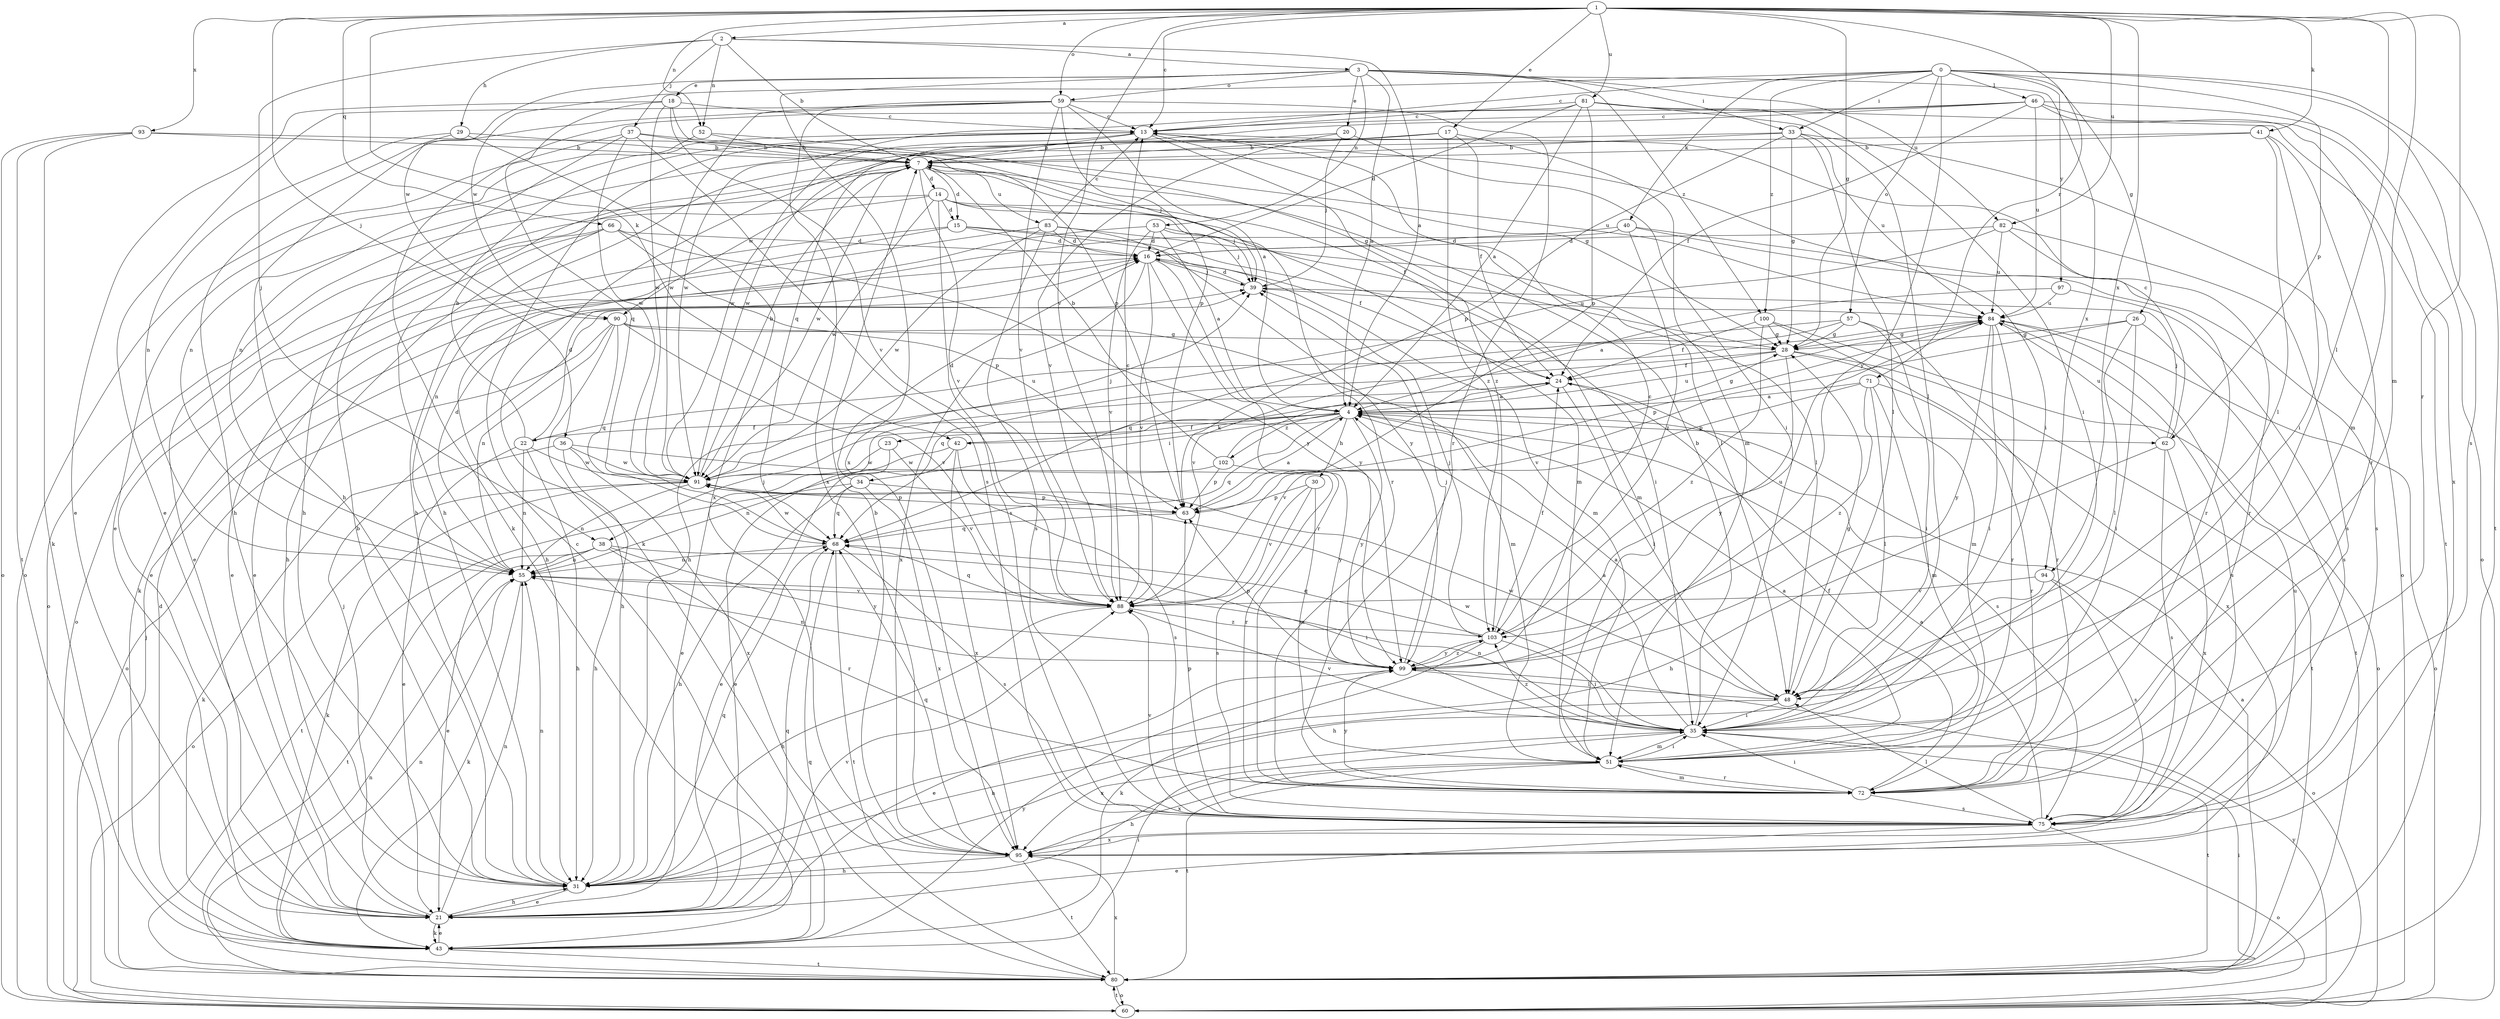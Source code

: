 strict digraph  {
0;
1;
2;
3;
4;
7;
13;
14;
15;
16;
17;
18;
20;
21;
22;
23;
24;
26;
28;
29;
30;
31;
33;
34;
35;
36;
37;
38;
39;
40;
41;
42;
43;
46;
48;
51;
52;
53;
55;
57;
59;
60;
62;
63;
66;
68;
71;
72;
75;
80;
81;
82;
83;
84;
88;
90;
91;
93;
94;
95;
97;
99;
100;
102;
103;
0 -> 13  [label=c];
0 -> 26  [label=g];
0 -> 33  [label=i];
0 -> 40  [label=k];
0 -> 46  [label=l];
0 -> 57  [label=o];
0 -> 62  [label=p];
0 -> 75  [label=s];
0 -> 80  [label=t];
0 -> 90  [label=w];
0 -> 97  [label=y];
0 -> 99  [label=y];
0 -> 100  [label=z];
1 -> 2  [label=a];
1 -> 13  [label=c];
1 -> 17  [label=e];
1 -> 28  [label=g];
1 -> 36  [label=j];
1 -> 41  [label=k];
1 -> 42  [label=k];
1 -> 48  [label=l];
1 -> 51  [label=m];
1 -> 52  [label=n];
1 -> 59  [label=o];
1 -> 66  [label=q];
1 -> 71  [label=r];
1 -> 72  [label=r];
1 -> 81  [label=u];
1 -> 82  [label=u];
1 -> 88  [label=v];
1 -> 93  [label=x];
1 -> 94  [label=x];
2 -> 3  [label=a];
2 -> 4  [label=a];
2 -> 7  [label=b];
2 -> 29  [label=h];
2 -> 37  [label=j];
2 -> 38  [label=j];
2 -> 52  [label=n];
3 -> 4  [label=a];
3 -> 18  [label=e];
3 -> 20  [label=e];
3 -> 33  [label=i];
3 -> 53  [label=n];
3 -> 59  [label=o];
3 -> 82  [label=u];
3 -> 90  [label=w];
3 -> 94  [label=x];
3 -> 95  [label=x];
3 -> 100  [label=z];
4 -> 22  [label=f];
4 -> 23  [label=f];
4 -> 28  [label=g];
4 -> 30  [label=h];
4 -> 34  [label=i];
4 -> 38  [label=j];
4 -> 42  [label=k];
4 -> 62  [label=p];
4 -> 68  [label=q];
4 -> 99  [label=y];
4 -> 102  [label=z];
7 -> 14  [label=d];
7 -> 15  [label=d];
7 -> 24  [label=f];
7 -> 72  [label=r];
7 -> 83  [label=u];
7 -> 88  [label=v];
7 -> 90  [label=w];
7 -> 91  [label=w];
13 -> 7  [label=b];
13 -> 28  [label=g];
13 -> 31  [label=h];
13 -> 35  [label=i];
13 -> 55  [label=n];
13 -> 91  [label=w];
13 -> 103  [label=z];
14 -> 15  [label=d];
14 -> 21  [label=e];
14 -> 39  [label=j];
14 -> 48  [label=l];
14 -> 51  [label=m];
14 -> 60  [label=o];
14 -> 75  [label=s];
14 -> 91  [label=w];
15 -> 16  [label=d];
15 -> 21  [label=e];
15 -> 24  [label=f];
15 -> 35  [label=i];
15 -> 43  [label=k];
16 -> 39  [label=j];
16 -> 51  [label=m];
16 -> 72  [label=r];
16 -> 88  [label=v];
16 -> 95  [label=x];
16 -> 99  [label=y];
17 -> 7  [label=b];
17 -> 24  [label=f];
17 -> 51  [label=m];
17 -> 55  [label=n];
17 -> 91  [label=w];
17 -> 103  [label=z];
18 -> 13  [label=c];
18 -> 21  [label=e];
18 -> 63  [label=p];
18 -> 68  [label=q];
18 -> 88  [label=v];
18 -> 91  [label=w];
20 -> 7  [label=b];
20 -> 35  [label=i];
20 -> 39  [label=j];
20 -> 88  [label=v];
21 -> 31  [label=h];
21 -> 39  [label=j];
21 -> 43  [label=k];
21 -> 55  [label=n];
21 -> 68  [label=q];
21 -> 88  [label=v];
22 -> 7  [label=b];
22 -> 16  [label=d];
22 -> 21  [label=e];
22 -> 31  [label=h];
22 -> 55  [label=n];
22 -> 84  [label=u];
22 -> 91  [label=w];
23 -> 21  [label=e];
23 -> 88  [label=v];
23 -> 91  [label=w];
24 -> 4  [label=a];
24 -> 21  [label=e];
24 -> 48  [label=l];
24 -> 75  [label=s];
26 -> 28  [label=g];
26 -> 35  [label=i];
26 -> 48  [label=l];
26 -> 80  [label=t];
26 -> 88  [label=v];
28 -> 24  [label=f];
28 -> 68  [label=q];
28 -> 80  [label=t];
28 -> 95  [label=x];
28 -> 99  [label=y];
29 -> 7  [label=b];
29 -> 31  [label=h];
29 -> 55  [label=n];
29 -> 95  [label=x];
30 -> 51  [label=m];
30 -> 63  [label=p];
30 -> 75  [label=s];
30 -> 88  [label=v];
31 -> 7  [label=b];
31 -> 21  [label=e];
31 -> 55  [label=n];
31 -> 68  [label=q];
33 -> 7  [label=b];
33 -> 28  [label=g];
33 -> 31  [label=h];
33 -> 48  [label=l];
33 -> 60  [label=o];
33 -> 63  [label=p];
33 -> 84  [label=u];
34 -> 16  [label=d];
34 -> 31  [label=h];
34 -> 63  [label=p];
34 -> 68  [label=q];
34 -> 80  [label=t];
34 -> 95  [label=x];
35 -> 4  [label=a];
35 -> 7  [label=b];
35 -> 51  [label=m];
35 -> 55  [label=n];
35 -> 80  [label=t];
35 -> 88  [label=v];
35 -> 91  [label=w];
35 -> 95  [label=x];
35 -> 103  [label=z];
36 -> 31  [label=h];
36 -> 43  [label=k];
36 -> 72  [label=r];
36 -> 91  [label=w];
36 -> 95  [label=x];
37 -> 7  [label=b];
37 -> 31  [label=h];
37 -> 39  [label=j];
37 -> 60  [label=o];
37 -> 75  [label=s];
37 -> 91  [label=w];
38 -> 21  [label=e];
38 -> 35  [label=i];
38 -> 55  [label=n];
38 -> 72  [label=r];
38 -> 80  [label=t];
38 -> 99  [label=y];
39 -> 16  [label=d];
39 -> 84  [label=u];
40 -> 16  [label=d];
40 -> 55  [label=n];
40 -> 72  [label=r];
40 -> 75  [label=s];
40 -> 103  [label=z];
41 -> 7  [label=b];
41 -> 35  [label=i];
41 -> 43  [label=k];
41 -> 48  [label=l];
41 -> 72  [label=r];
42 -> 21  [label=e];
42 -> 75  [label=s];
42 -> 84  [label=u];
42 -> 91  [label=w];
42 -> 95  [label=x];
43 -> 13  [label=c];
43 -> 16  [label=d];
43 -> 21  [label=e];
43 -> 35  [label=i];
43 -> 55  [label=n];
43 -> 80  [label=t];
43 -> 99  [label=y];
46 -> 13  [label=c];
46 -> 24  [label=f];
46 -> 51  [label=m];
46 -> 60  [label=o];
46 -> 68  [label=q];
46 -> 84  [label=u];
46 -> 91  [label=w];
46 -> 95  [label=x];
48 -> 4  [label=a];
48 -> 28  [label=g];
48 -> 31  [label=h];
48 -> 35  [label=i];
48 -> 91  [label=w];
51 -> 4  [label=a];
51 -> 31  [label=h];
51 -> 35  [label=i];
51 -> 72  [label=r];
51 -> 80  [label=t];
51 -> 95  [label=x];
52 -> 7  [label=b];
52 -> 21  [label=e];
52 -> 28  [label=g];
53 -> 4  [label=a];
53 -> 16  [label=d];
53 -> 31  [label=h];
53 -> 39  [label=j];
53 -> 51  [label=m];
53 -> 88  [label=v];
55 -> 16  [label=d];
55 -> 43  [label=k];
55 -> 88  [label=v];
57 -> 28  [label=g];
57 -> 35  [label=i];
57 -> 68  [label=q];
57 -> 72  [label=r];
57 -> 88  [label=v];
59 -> 4  [label=a];
59 -> 13  [label=c];
59 -> 21  [label=e];
59 -> 31  [label=h];
59 -> 63  [label=p];
59 -> 72  [label=r];
59 -> 88  [label=v];
59 -> 91  [label=w];
59 -> 95  [label=x];
60 -> 80  [label=t];
60 -> 99  [label=y];
62 -> 13  [label=c];
62 -> 31  [label=h];
62 -> 39  [label=j];
62 -> 75  [label=s];
62 -> 84  [label=u];
62 -> 95  [label=x];
63 -> 4  [label=a];
63 -> 68  [label=q];
66 -> 16  [label=d];
66 -> 21  [label=e];
66 -> 31  [label=h];
66 -> 60  [label=o];
66 -> 63  [label=p];
66 -> 99  [label=y];
68 -> 55  [label=n];
68 -> 75  [label=s];
68 -> 80  [label=t];
68 -> 91  [label=w];
71 -> 4  [label=a];
71 -> 48  [label=l];
71 -> 51  [label=m];
71 -> 72  [label=r];
71 -> 88  [label=v];
71 -> 103  [label=z];
72 -> 24  [label=f];
72 -> 35  [label=i];
72 -> 51  [label=m];
72 -> 75  [label=s];
72 -> 99  [label=y];
75 -> 4  [label=a];
75 -> 21  [label=e];
75 -> 48  [label=l];
75 -> 60  [label=o];
75 -> 63  [label=p];
75 -> 88  [label=v];
75 -> 95  [label=x];
80 -> 4  [label=a];
80 -> 35  [label=i];
80 -> 39  [label=j];
80 -> 55  [label=n];
80 -> 60  [label=o];
80 -> 68  [label=q];
80 -> 95  [label=x];
81 -> 4  [label=a];
81 -> 13  [label=c];
81 -> 16  [label=d];
81 -> 35  [label=i];
81 -> 43  [label=k];
81 -> 48  [label=l];
81 -> 63  [label=p];
81 -> 80  [label=t];
82 -> 16  [label=d];
82 -> 31  [label=h];
82 -> 72  [label=r];
82 -> 75  [label=s];
82 -> 84  [label=u];
83 -> 13  [label=c];
83 -> 16  [label=d];
83 -> 21  [label=e];
83 -> 48  [label=l];
83 -> 75  [label=s];
83 -> 91  [label=w];
83 -> 99  [label=y];
84 -> 28  [label=g];
84 -> 35  [label=i];
84 -> 60  [label=o];
84 -> 63  [label=p];
84 -> 72  [label=r];
84 -> 75  [label=s];
84 -> 99  [label=y];
88 -> 13  [label=c];
88 -> 31  [label=h];
88 -> 68  [label=q];
88 -> 103  [label=z];
90 -> 28  [label=g];
90 -> 31  [label=h];
90 -> 51  [label=m];
90 -> 55  [label=n];
90 -> 60  [label=o];
90 -> 68  [label=q];
90 -> 88  [label=v];
91 -> 7  [label=b];
91 -> 39  [label=j];
91 -> 43  [label=k];
91 -> 55  [label=n];
91 -> 60  [label=o];
91 -> 63  [label=p];
93 -> 7  [label=b];
93 -> 43  [label=k];
93 -> 60  [label=o];
93 -> 80  [label=t];
93 -> 84  [label=u];
94 -> 31  [label=h];
94 -> 60  [label=o];
94 -> 75  [label=s];
94 -> 88  [label=v];
95 -> 7  [label=b];
95 -> 31  [label=h];
95 -> 68  [label=q];
95 -> 80  [label=t];
95 -> 84  [label=u];
97 -> 4  [label=a];
97 -> 75  [label=s];
97 -> 84  [label=u];
99 -> 13  [label=c];
99 -> 21  [label=e];
99 -> 39  [label=j];
99 -> 48  [label=l];
99 -> 55  [label=n];
99 -> 63  [label=p];
99 -> 103  [label=z];
100 -> 24  [label=f];
100 -> 28  [label=g];
100 -> 51  [label=m];
100 -> 60  [label=o];
100 -> 103  [label=z];
102 -> 7  [label=b];
102 -> 24  [label=f];
102 -> 55  [label=n];
102 -> 63  [label=p];
102 -> 99  [label=y];
103 -> 24  [label=f];
103 -> 35  [label=i];
103 -> 39  [label=j];
103 -> 43  [label=k];
103 -> 68  [label=q];
103 -> 84  [label=u];
103 -> 99  [label=y];
}
